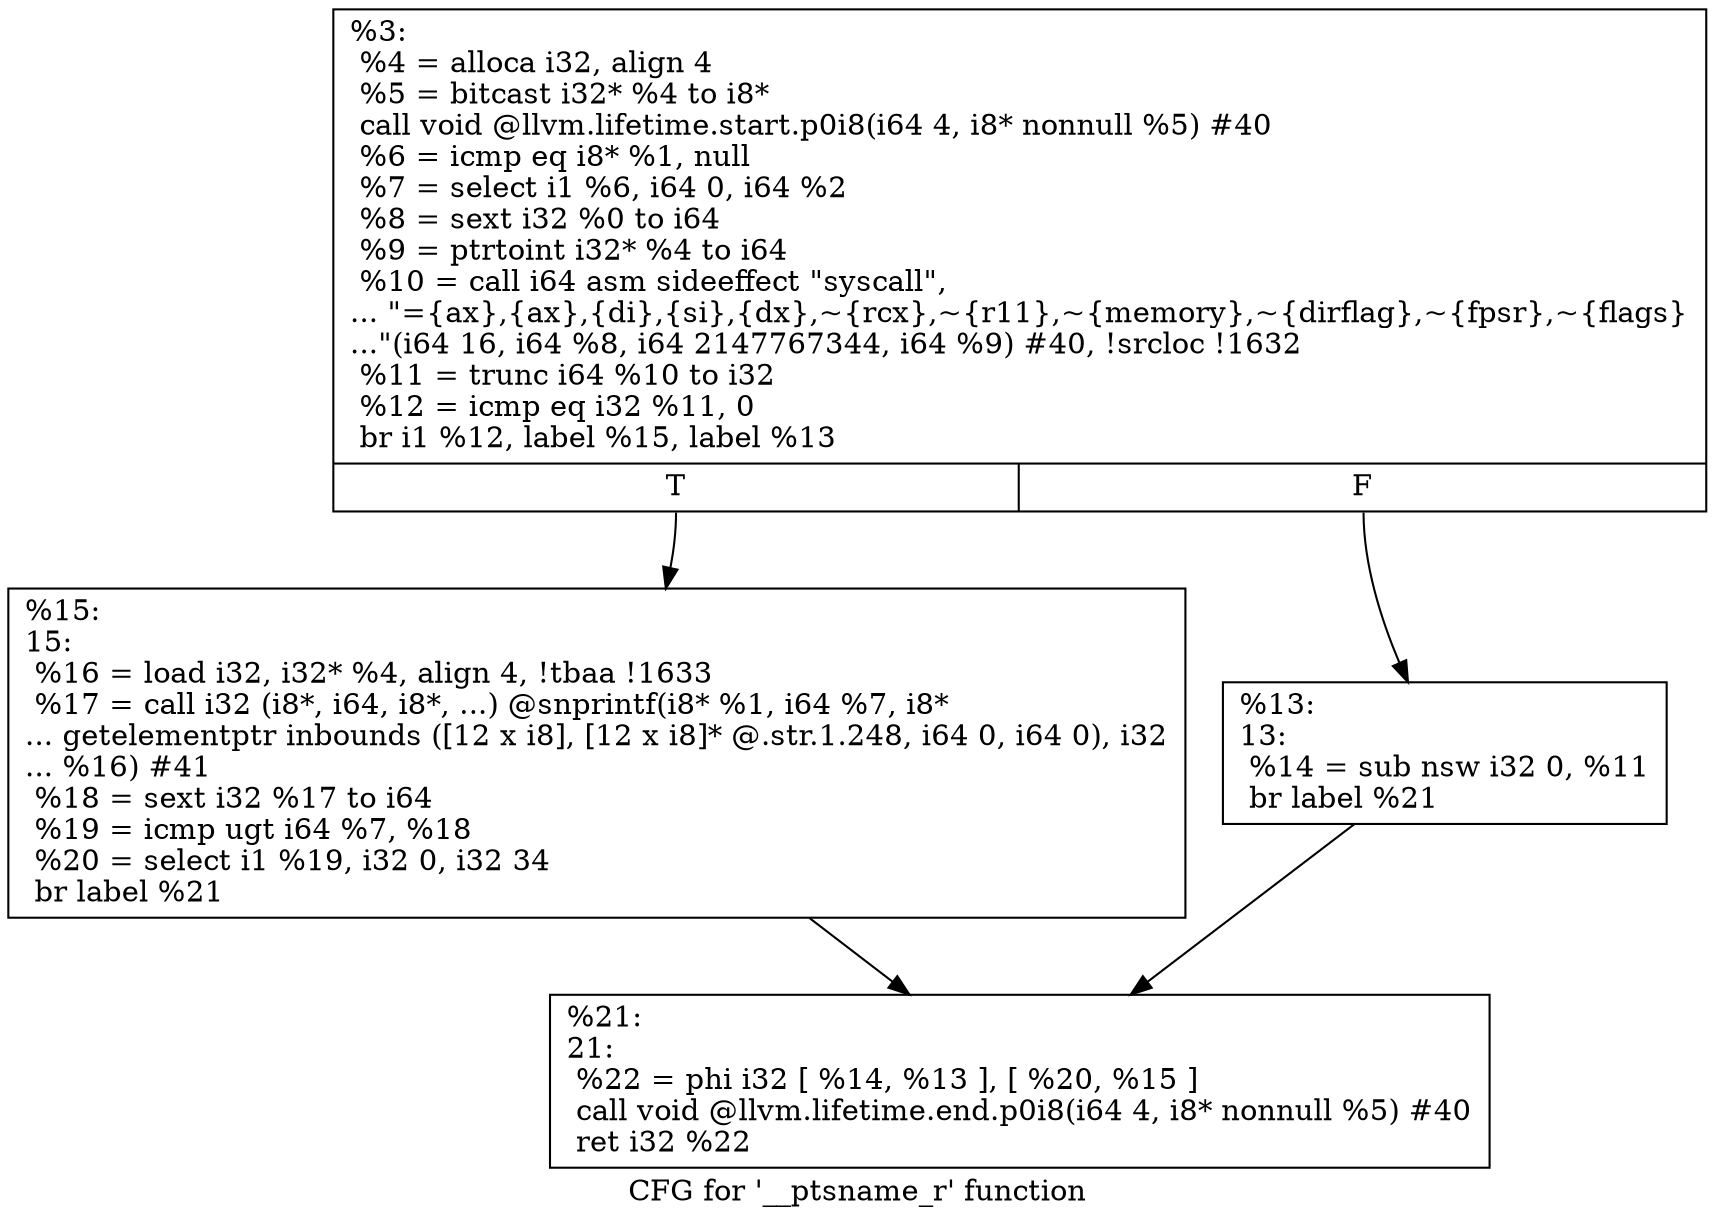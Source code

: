 digraph "CFG for '__ptsname_r' function" {
	label="CFG for '__ptsname_r' function";

	Node0x1c31570 [shape=record,label="{%3:\l  %4 = alloca i32, align 4\l  %5 = bitcast i32* %4 to i8*\l  call void @llvm.lifetime.start.p0i8(i64 4, i8* nonnull %5) #40\l  %6 = icmp eq i8* %1, null\l  %7 = select i1 %6, i64 0, i64 %2\l  %8 = sext i32 %0 to i64\l  %9 = ptrtoint i32* %4 to i64\l  %10 = call i64 asm sideeffect \"syscall\",\l... \"=\{ax\},\{ax\},\{di\},\{si\},\{dx\},~\{rcx\},~\{r11\},~\{memory\},~\{dirflag\},~\{fpsr\},~\{flags\}\l...\"(i64 16, i64 %8, i64 2147767344, i64 %9) #40, !srcloc !1632\l  %11 = trunc i64 %10 to i32\l  %12 = icmp eq i32 %11, 0\l  br i1 %12, label %15, label %13\l|{<s0>T|<s1>F}}"];
	Node0x1c31570:s0 -> Node0x1c31a80;
	Node0x1c31570:s1 -> Node0x1c31a30;
	Node0x1c31a30 [shape=record,label="{%13:\l13:                                               \l  %14 = sub nsw i32 0, %11\l  br label %21\l}"];
	Node0x1c31a30 -> Node0x1c31ad0;
	Node0x1c31a80 [shape=record,label="{%15:\l15:                                               \l  %16 = load i32, i32* %4, align 4, !tbaa !1633\l  %17 = call i32 (i8*, i64, i8*, ...) @snprintf(i8* %1, i64 %7, i8*\l... getelementptr inbounds ([12 x i8], [12 x i8]* @.str.1.248, i64 0, i64 0), i32\l... %16) #41\l  %18 = sext i32 %17 to i64\l  %19 = icmp ugt i64 %7, %18\l  %20 = select i1 %19, i32 0, i32 34\l  br label %21\l}"];
	Node0x1c31a80 -> Node0x1c31ad0;
	Node0x1c31ad0 [shape=record,label="{%21:\l21:                                               \l  %22 = phi i32 [ %14, %13 ], [ %20, %15 ]\l  call void @llvm.lifetime.end.p0i8(i64 4, i8* nonnull %5) #40\l  ret i32 %22\l}"];
}
